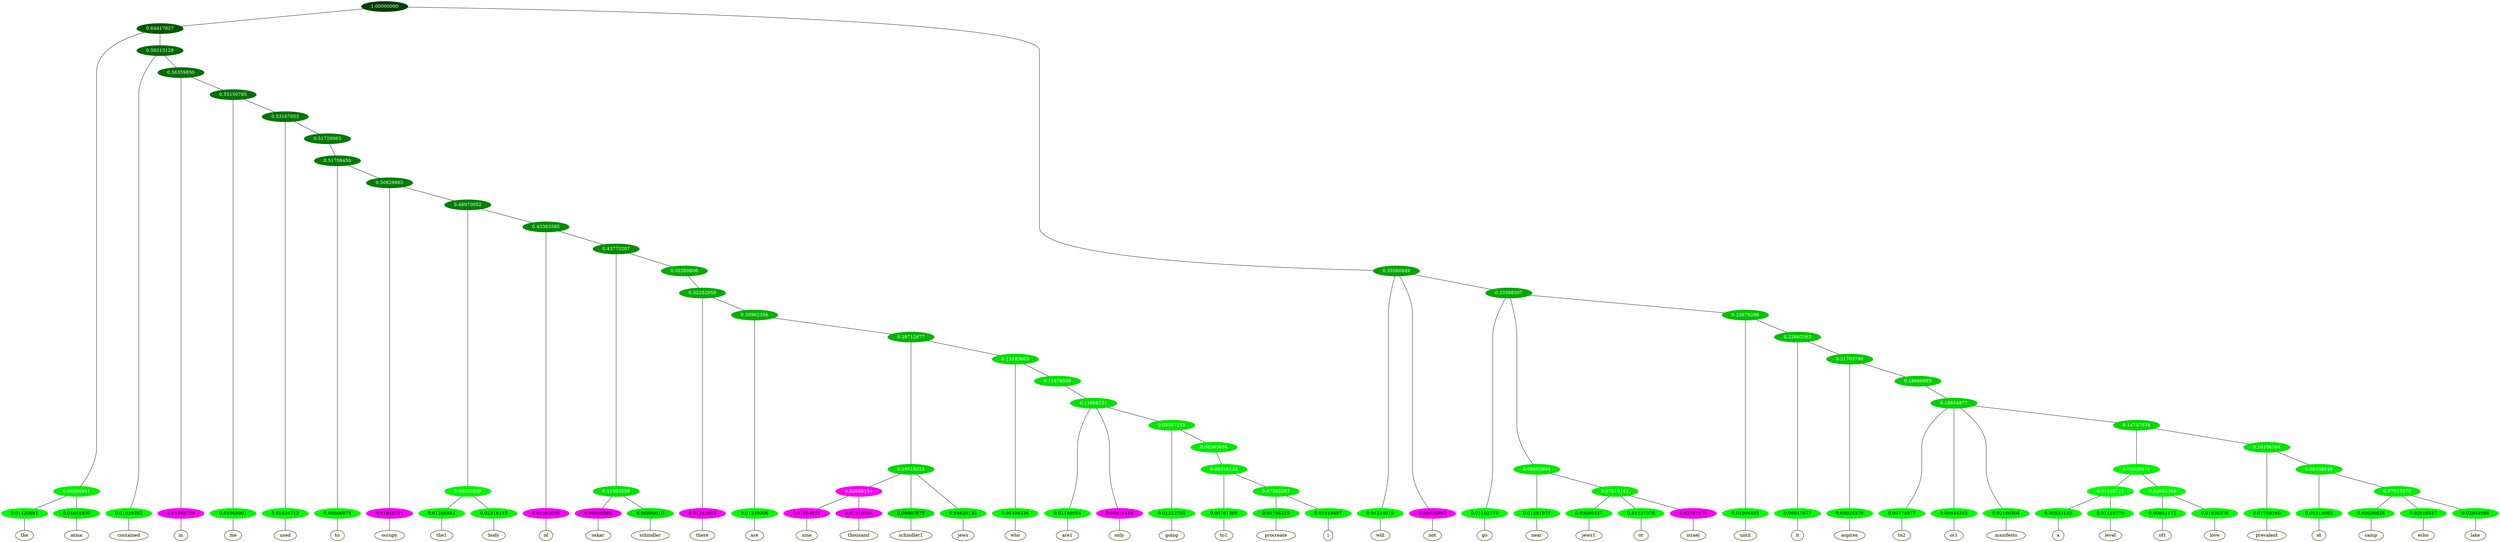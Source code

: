 graph {
	node [format=png height=0.15 nodesep=0.001 ordering=out overlap=prism overlap_scaling=0.01 ranksep=0.001 ratio=0.2 style=filled width=0.15]
	{
		rank=same
		a_w_8 [label=the color=black fillcolor=floralwhite style="filled,solid"]
		a_w_9 [label=atma color=black fillcolor=floralwhite style="filled,solid"]
		a_w_10 [label=contained color=black fillcolor=floralwhite style="filled,solid"]
		a_w_15 [label=in color=black fillcolor=floralwhite style="filled,solid"]
		a_w_21 [label=me color=black fillcolor=floralwhite style="filled,solid"]
		a_w_28 [label=used color=black fillcolor=floralwhite style="filled,solid"]
		a_w_34 [label=to color=black fillcolor=floralwhite style="filled,solid"]
		a_w_40 [label=occupy color=black fillcolor=floralwhite style="filled,solid"]
		a_w_50 [label=the1 color=black fillcolor=floralwhite style="filled,solid"]
		a_w_51 [label=body color=black fillcolor=floralwhite style="filled,solid"]
		a_w_52 [label=of color=black fillcolor=floralwhite style="filled,solid"]
		a_w_65 [label=oskar color=black fillcolor=floralwhite style="filled,solid"]
		a_w_66 [label=schindler color=black fillcolor=floralwhite style="filled,solid"]
		a_w_68 [label=there color=black fillcolor=floralwhite style="filled,solid"]
		a_w_70 [label=are color=black fillcolor=floralwhite style="filled,solid"]
		a_w_79 [label=nine color=black fillcolor=floralwhite style="filled,solid"]
		a_w_80 [label=thousand color=black fillcolor=floralwhite style="filled,solid"]
		a_w_75 [label=schindler1 color=black fillcolor=floralwhite style="filled,solid"]
		a_w_76 [label=jews color=black fillcolor=floralwhite style="filled,solid"]
		a_w_77 [label=who color=black fillcolor=floralwhite style="filled,solid"]
		a_w_82 [label=are1 color=black fillcolor=floralwhite style="filled,solid"]
		a_w_83 [label=only color=black fillcolor=floralwhite style="filled,solid"]
		a_w_85 [label=going color=black fillcolor=floralwhite style="filled,solid"]
		a_w_88 [label=to1 color=black fillcolor=floralwhite style="filled,solid"]
		a_w_90 [label=procreate color=black fillcolor=floralwhite style="filled,solid"]
		a_w_91 [label=i color=black fillcolor=floralwhite style="filled,solid"]
		a_w_5 [label=will color=black fillcolor=floralwhite style="filled,solid"]
		a_w_6 [label=not color=black fillcolor=floralwhite style="filled,solid"]
		a_w_12 [label=go color=black fillcolor=floralwhite style="filled,solid"]
		a_w_17 [label=near color=black fillcolor=floralwhite style="filled,solid"]
		a_w_23 [label=jews1 color=black fillcolor=floralwhite style="filled,solid"]
		a_w_24 [label=or color=black fillcolor=floralwhite style="filled,solid"]
		a_w_25 [label=israel color=black fillcolor=floralwhite style="filled,solid"]
		a_w_19 [label=until color=black fillcolor=floralwhite style="filled,solid"]
		a_w_26 [label=it color=black fillcolor=floralwhite style="filled,solid"]
		a_w_30 [label=aspires color=black fillcolor=floralwhite style="filled,solid"]
		a_w_36 [label=to2 color=black fillcolor=floralwhite style="filled,solid"]
		a_w_37 [label=or1 color=black fillcolor=floralwhite style="filled,solid"]
		a_w_38 [label=manifests color=black fillcolor=floralwhite style="filled,solid"]
		a_w_54 [label=a color=black fillcolor=floralwhite style="filled,solid"]
		a_w_55 [label=level color=black fillcolor=floralwhite style="filled,solid"]
		a_w_56 [label=of1 color=black fillcolor=floralwhite style="filled,solid"]
		a_w_57 [label=love color=black fillcolor=floralwhite style="filled,solid"]
		a_w_48 [label=prevalent color=black fillcolor=floralwhite style="filled,solid"]
		a_w_58 [label=at color=black fillcolor=floralwhite style="filled,solid"]
		a_w_62 [label=camp color=black fillcolor=floralwhite style="filled,solid"]
		a_w_63 [label=echo color=black fillcolor=floralwhite style="filled,solid"]
		a_w_64 [label=lake color=black fillcolor=floralwhite style="filled,solid"]
	}
	a_n_8 -- a_w_8
	a_n_9 -- a_w_9
	a_n_10 -- a_w_10
	a_n_15 -- a_w_15
	a_n_21 -- a_w_21
	a_n_28 -- a_w_28
	a_n_34 -- a_w_34
	a_n_40 -- a_w_40
	a_n_50 -- a_w_50
	a_n_51 -- a_w_51
	a_n_52 -- a_w_52
	a_n_65 -- a_w_65
	a_n_66 -- a_w_66
	a_n_68 -- a_w_68
	a_n_70 -- a_w_70
	a_n_79 -- a_w_79
	a_n_80 -- a_w_80
	a_n_75 -- a_w_75
	a_n_76 -- a_w_76
	a_n_77 -- a_w_77
	a_n_82 -- a_w_82
	a_n_83 -- a_w_83
	a_n_85 -- a_w_85
	a_n_88 -- a_w_88
	a_n_90 -- a_w_90
	a_n_91 -- a_w_91
	a_n_5 -- a_w_5
	a_n_6 -- a_w_6
	a_n_12 -- a_w_12
	a_n_17 -- a_w_17
	a_n_23 -- a_w_23
	a_n_24 -- a_w_24
	a_n_25 -- a_w_25
	a_n_19 -- a_w_19
	a_n_26 -- a_w_26
	a_n_30 -- a_w_30
	a_n_36 -- a_w_36
	a_n_37 -- a_w_37
	a_n_38 -- a_w_38
	a_n_54 -- a_w_54
	a_n_55 -- a_w_55
	a_n_56 -- a_w_56
	a_n_57 -- a_w_57
	a_n_48 -- a_w_48
	a_n_58 -- a_w_58
	a_n_62 -- a_w_62
	a_n_63 -- a_w_63
	a_n_64 -- a_w_64
	{
		rank=same
		a_n_8 [label=0.01420681 color="0.334 1.000 0.986" fontcolor=black]
		a_n_9 [label=0.04651930 color="0.334 1.000 0.953" fontcolor=black]
		a_n_10 [label=0.01939392 color="0.334 1.000 0.981" fontcolor=black]
		a_n_15 [label=0.01195729 color="0.835 1.000 0.988" fontcolor=black]
		a_n_21 [label=0.01969901 color="0.334 1.000 0.980" fontcolor=black]
		a_n_28 [label=0.01434712 color="0.334 1.000 0.986" fontcolor=black]
		a_n_34 [label=0.00866974 color="0.334 1.000 0.991" fontcolor=black]
		a_n_40 [label=0.01848731 color="0.835 1.000 0.982" fontcolor=black]
		a_n_50 [label=0.01266844 color="0.334 1.000 0.987" fontcolor=black]
		a_n_51 [label=0.02316143 color="0.334 1.000 0.977" fontcolor=black]
		a_n_52 [label=0.01582030 color="0.835 1.000 0.984" fontcolor=black]
		a_n_65 [label=0.04608564 color="0.835 1.000 0.954" fontcolor=black]
		a_n_66 [label=0.06890010 color="0.334 1.000 0.931" fontcolor=black]
		a_n_68 [label=0.01282953 color="0.835 1.000 0.987" fontcolor=black]
		a_n_70 [label=0.01239906 color="0.334 1.000 0.988" fontcolor=black]
		a_n_79 [label=0.01064611 color="0.835 1.000 0.989" fontcolor=black]
		a_n_80 [label=0.01916321 color="0.835 1.000 0.981" fontcolor=black]
		a_n_75 [label=0.08907975 color="0.334 1.000 0.911" fontcolor=black]
		a_n_76 [label=0.04620133 color="0.334 1.000 0.954" fontcolor=black]
		a_n_77 [label=0.01498536 color="0.334 1.000 0.985" fontcolor=black]
		a_n_82 [label=0.01188054 color="0.334 1.000 0.988" fontcolor=black]
		a_n_83 [label=0.00874448 color="0.835 1.000 0.991" fontcolor=black]
		a_n_85 [label=0.01222705 color="0.334 1.000 0.988" fontcolor=black]
		a_n_88 [label=0.00761309 color="0.334 1.000 0.992" fontcolor=black]
		a_n_90 [label=0.05756225 color="0.334 1.000 0.942" fontcolor=black]
		a_n_91 [label=0.01819487 color="0.334 1.000 0.982" fontcolor=black]
		a_n_5 [label=0.01214019 color="0.334 1.000 0.988" fontcolor=black]
		a_n_6 [label=0.00935893 color="0.835 1.000 0.991" fontcolor=black]
		a_n_12 [label=0.01102774 color="0.334 1.000 0.989" fontcolor=black]
		a_n_17 [label=0.01581074 color="0.334 1.000 0.984" fontcolor=black]
		a_n_23 [label=0.03080447 color="0.334 1.000 0.969" fontcolor=black]
		a_n_24 [label=0.01137378 color="0.334 1.000 0.989" fontcolor=black]
		a_n_25 [label=0.02797675 color="0.835 1.000 0.972" fontcolor=black]
		a_n_19 [label=0.01004405 color="0.334 1.000 0.990" fontcolor=black]
		a_n_26 [label=0.00947977 color="0.334 1.000 0.991" fontcolor=black]
		a_n_30 [label=0.03025379 color="0.334 1.000 0.970" fontcolor=black]
		a_n_36 [label=0.00774877 color="0.334 1.000 0.992" fontcolor=black]
		a_n_37 [label=0.00944345 color="0.334 1.000 0.991" fontcolor=black]
		a_n_38 [label=0.02166504 color="0.334 1.000 0.978" fontcolor=black]
		a_n_54 [label=0.00833132 color="0.334 1.000 0.992" fontcolor=black]
		a_n_55 [label=0.01110779 color="0.334 1.000 0.989" fontcolor=black]
		a_n_56 [label=0.00852172 color="0.334 1.000 0.991" fontcolor=black]
		a_n_57 [label=0.01830376 color="0.334 1.000 0.982" fontcolor=black]
		a_n_48 [label=0.01758340 color="0.334 1.000 0.982" fontcolor=black]
		a_n_58 [label=0.01313092 color="0.334 1.000 0.987" fontcolor=black]
		a_n_62 [label=0.02036928 color="0.334 1.000 0.980" fontcolor=black]
		a_n_63 [label=0.02016537 color="0.334 1.000 0.980" fontcolor=black]
		a_n_64 [label=0.02954088 color="0.334 1.000 0.970" fontcolor=black]
	}
	a_n_0 [label=1.00000000 color="0.334 1.000 0.250" fontcolor=grey99]
	a_n_1 [label=0.64417627 color="0.334 1.000 0.356" fontcolor=grey99]
	a_n_0 -- a_n_1
	a_n_2 [label=0.35560849 color="0.334 1.000 0.644" fontcolor=grey99]
	a_n_0 -- a_n_2
	a_n_3 [label=0.06086941 color="0.334 1.000 0.939" fontcolor=grey99]
	a_n_1 -- a_n_3
	a_n_4 [label=0.58313128 color="0.334 1.000 0.417" fontcolor=grey99]
	a_n_1 -- a_n_4
	a_n_2 -- a_n_5
	a_n_2 -- a_n_6
	a_n_7 [label=0.33398307 color="0.334 1.000 0.666" fontcolor=grey99]
	a_n_2 -- a_n_7
	a_n_3 -- a_n_8
	a_n_3 -- a_n_9
	a_n_4 -- a_n_10
	a_n_11 [label=0.56359850 color="0.334 1.000 0.436" fontcolor=grey99]
	a_n_4 -- a_n_11
	a_n_7 -- a_n_12
	a_n_13 [label=0.08603894 color="0.334 1.000 0.914" fontcolor=grey99]
	a_n_7 -- a_n_13
	a_n_14 [label=0.23679288 color="0.334 1.000 0.763" fontcolor=grey99]
	a_n_7 -- a_n_14
	a_n_11 -- a_n_15
	a_n_16 [label=0.55150785 color="0.334 1.000 0.448" fontcolor=grey99]
	a_n_11 -- a_n_16
	a_n_13 -- a_n_17
	a_n_18 [label=0.07019141 color="0.334 1.000 0.930" fontcolor=grey99]
	a_n_13 -- a_n_18
	a_n_14 -- a_n_19
	a_n_20 [label=0.22663363 color="0.334 1.000 0.773" fontcolor=grey99]
	a_n_14 -- a_n_20
	a_n_16 -- a_n_21
	a_n_22 [label=0.53167053 color="0.334 1.000 0.468" fontcolor=grey99]
	a_n_16 -- a_n_22
	a_n_18 -- a_n_23
	a_n_18 -- a_n_24
	a_n_18 -- a_n_25
	a_n_20 -- a_n_26
	a_n_27 [label=0.21703790 color="0.334 1.000 0.783" fontcolor=grey99]
	a_n_20 -- a_n_27
	a_n_22 -- a_n_28
	a_n_29 [label=0.51720063 color="0.334 1.000 0.483" fontcolor=grey99]
	a_n_22 -- a_n_29
	a_n_27 -- a_n_30
	a_n_31 [label=0.18666993 color="0.334 1.000 0.813" fontcolor=grey99]
	a_n_27 -- a_n_31
	a_n_32 [label=0.51708450 color="0.334 1.000 0.483" fontcolor=grey99]
	a_n_29 -- a_n_32
	a_n_33 [label=0.18654877 color="0.334 1.000 0.813" fontcolor=grey99]
	a_n_31 -- a_n_33
	a_n_32 -- a_n_34
	a_n_35 [label=0.50829863 color="0.334 1.000 0.492" fontcolor=grey99]
	a_n_32 -- a_n_35
	a_n_33 -- a_n_36
	a_n_33 -- a_n_37
	a_n_33 -- a_n_38
	a_n_39 [label=0.14757034 color="0.334 1.000 0.852" fontcolor=grey99]
	a_n_33 -- a_n_39
	a_n_35 -- a_n_40
	a_n_41 [label=0.48970052 color="0.334 1.000 0.510" fontcolor=grey99]
	a_n_35 -- a_n_41
	a_n_42 [label=0.04639471 color="0.334 1.000 0.954" fontcolor=grey99]
	a_n_39 -- a_n_42
	a_n_43 [label=0.10106564 color="0.334 1.000 0.899" fontcolor=grey99]
	a_n_39 -- a_n_43
	a_n_44 [label=0.03595039 color="0.334 1.000 0.964" fontcolor=grey99]
	a_n_41 -- a_n_44
	a_n_45 [label=0.45363585 color="0.334 1.000 0.546" fontcolor=grey99]
	a_n_41 -- a_n_45
	a_n_46 [label=0.01948711 color="0.334 1.000 0.981" fontcolor=grey99]
	a_n_42 -- a_n_46
	a_n_47 [label=0.02685366 color="0.334 1.000 0.973" fontcolor=grey99]
	a_n_42 -- a_n_47
	a_n_43 -- a_n_48
	a_n_49 [label=0.08338246 color="0.334 1.000 0.917" fontcolor=grey99]
	a_n_43 -- a_n_49
	a_n_44 -- a_n_50
	a_n_44 -- a_n_51
	a_n_45 -- a_n_52
	a_n_53 [label=0.43773207 color="0.334 1.000 0.562" fontcolor=grey99]
	a_n_45 -- a_n_53
	a_n_46 -- a_n_54
	a_n_46 -- a_n_55
	a_n_47 -- a_n_56
	a_n_47 -- a_n_57
	a_n_49 -- a_n_58
	a_n_59 [label=0.07015570 color="0.334 1.000 0.930" fontcolor=grey99]
	a_n_49 -- a_n_59
	a_n_60 [label=0.11503558 color="0.334 1.000 0.885" fontcolor=grey99]
	a_n_53 -- a_n_60
	a_n_61 [label=0.32260606 color="0.334 1.000 0.677" fontcolor=grey99]
	a_n_53 -- a_n_61
	a_n_59 -- a_n_62
	a_n_59 -- a_n_63
	a_n_59 -- a_n_64
	a_n_60 -- a_n_65
	a_n_60 -- a_n_66
	a_n_67 [label=0.32252958 color="0.334 1.000 0.677" fontcolor=grey99]
	a_n_61 -- a_n_67
	a_n_67 -- a_n_68
	a_n_69 [label=0.30962356 color="0.334 1.000 0.690" fontcolor=grey99]
	a_n_67 -- a_n_69
	a_n_69 -- a_n_70
	a_n_71 [label=0.29712677 color="0.334 1.000 0.703" fontcolor=grey99]
	a_n_69 -- a_n_71
	a_n_72 [label=0.16519224 color="0.334 1.000 0.835" fontcolor=grey99]
	a_n_71 -- a_n_72
	a_n_73 [label=0.13183663 color="0.334 1.000 0.868" fontcolor=grey99]
	a_n_71 -- a_n_73
	a_n_74 [label=0.02986194 color="0.835 1.000 0.970" fontcolor=grey99]
	a_n_72 -- a_n_74
	a_n_72 -- a_n_75
	a_n_72 -- a_n_76
	a_n_73 -- a_n_77
	a_n_78 [label=0.11676550 color="0.334 1.000 0.883" fontcolor=grey99]
	a_n_73 -- a_n_78
	a_n_74 -- a_n_79
	a_n_74 -- a_n_80
	a_n_81 [label=0.11668151 color="0.334 1.000 0.883" fontcolor=grey99]
	a_n_78 -- a_n_81
	a_n_81 -- a_n_82
	a_n_81 -- a_n_83
	a_n_84 [label=0.09597251 color="0.334 1.000 0.904" fontcolor=grey99]
	a_n_81 -- a_n_84
	a_n_84 -- a_n_85
	a_n_86 [label=0.08365694 color="0.334 1.000 0.916" fontcolor=grey99]
	a_n_84 -- a_n_86
	a_n_87 [label=0.08356133 color="0.334 1.000 0.916" fontcolor=grey99]
	a_n_86 -- a_n_87
	a_n_87 -- a_n_88
	a_n_89 [label=0.07585263 color="0.334 1.000 0.924" fontcolor=grey99]
	a_n_87 -- a_n_89
	a_n_89 -- a_n_90
	a_n_89 -- a_n_91
}
